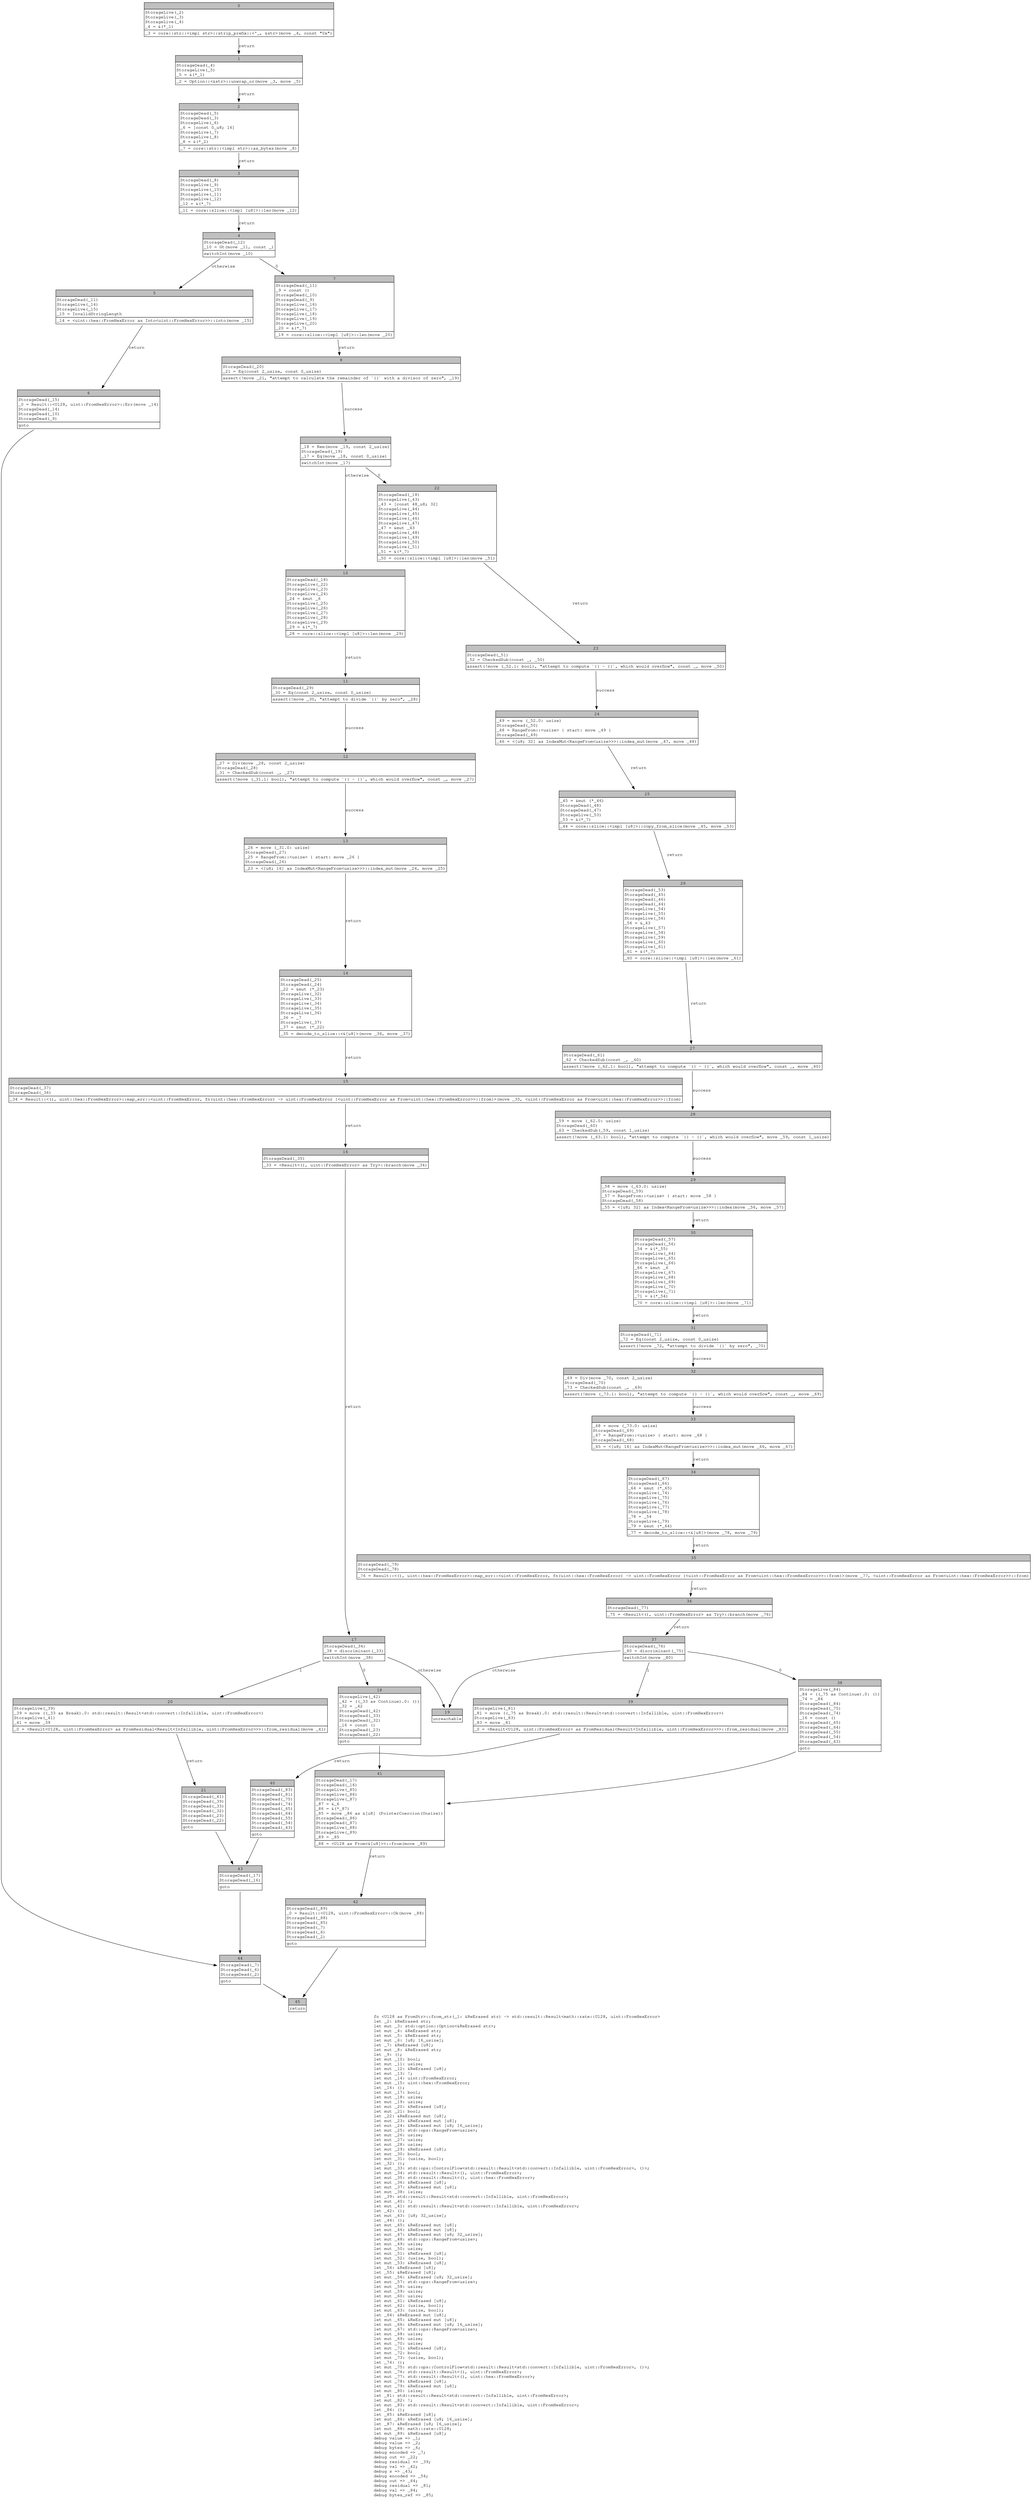 digraph Mir_0_1540 {
    graph [fontname="Courier, monospace"];
    node [fontname="Courier, monospace"];
    edge [fontname="Courier, monospace"];
    label=<fn &lt;U128 as FromStr&gt;::from_str(_1: &amp;ReErased str) -&gt; std::result::Result&lt;math::rate::U128, uint::FromHexError&gt;<br align="left"/>let _2: &amp;ReErased str;<br align="left"/>let mut _3: std::option::Option&lt;&amp;ReErased str&gt;;<br align="left"/>let mut _4: &amp;ReErased str;<br align="left"/>let mut _5: &amp;ReErased str;<br align="left"/>let mut _6: [u8; 16_usize];<br align="left"/>let _7: &amp;ReErased [u8];<br align="left"/>let mut _8: &amp;ReErased str;<br align="left"/>let _9: ();<br align="left"/>let mut _10: bool;<br align="left"/>let mut _11: usize;<br align="left"/>let mut _12: &amp;ReErased [u8];<br align="left"/>let mut _13: !;<br align="left"/>let mut _14: uint::FromHexError;<br align="left"/>let mut _15: uint::hex::FromHexError;<br align="left"/>let _16: ();<br align="left"/>let mut _17: bool;<br align="left"/>let mut _18: usize;<br align="left"/>let mut _19: usize;<br align="left"/>let mut _20: &amp;ReErased [u8];<br align="left"/>let mut _21: bool;<br align="left"/>let _22: &amp;ReErased mut [u8];<br align="left"/>let mut _23: &amp;ReErased mut [u8];<br align="left"/>let mut _24: &amp;ReErased mut [u8; 16_usize];<br align="left"/>let mut _25: std::ops::RangeFrom&lt;usize&gt;;<br align="left"/>let mut _26: usize;<br align="left"/>let mut _27: usize;<br align="left"/>let mut _28: usize;<br align="left"/>let mut _29: &amp;ReErased [u8];<br align="left"/>let mut _30: bool;<br align="left"/>let mut _31: (usize, bool);<br align="left"/>let _32: ();<br align="left"/>let mut _33: std::ops::ControlFlow&lt;std::result::Result&lt;std::convert::Infallible, uint::FromHexError&gt;, ()&gt;;<br align="left"/>let mut _34: std::result::Result&lt;(), uint::FromHexError&gt;;<br align="left"/>let mut _35: std::result::Result&lt;(), uint::hex::FromHexError&gt;;<br align="left"/>let mut _36: &amp;ReErased [u8];<br align="left"/>let mut _37: &amp;ReErased mut [u8];<br align="left"/>let mut _38: isize;<br align="left"/>let _39: std::result::Result&lt;std::convert::Infallible, uint::FromHexError&gt;;<br align="left"/>let mut _40: !;<br align="left"/>let mut _41: std::result::Result&lt;std::convert::Infallible, uint::FromHexError&gt;;<br align="left"/>let _42: ();<br align="left"/>let mut _43: [u8; 32_usize];<br align="left"/>let _44: ();<br align="left"/>let mut _45: &amp;ReErased mut [u8];<br align="left"/>let mut _46: &amp;ReErased mut [u8];<br align="left"/>let mut _47: &amp;ReErased mut [u8; 32_usize];<br align="left"/>let mut _48: std::ops::RangeFrom&lt;usize&gt;;<br align="left"/>let mut _49: usize;<br align="left"/>let mut _50: usize;<br align="left"/>let mut _51: &amp;ReErased [u8];<br align="left"/>let mut _52: (usize, bool);<br align="left"/>let mut _53: &amp;ReErased [u8];<br align="left"/>let _54: &amp;ReErased [u8];<br align="left"/>let _55: &amp;ReErased [u8];<br align="left"/>let mut _56: &amp;ReErased [u8; 32_usize];<br align="left"/>let mut _57: std::ops::RangeFrom&lt;usize&gt;;<br align="left"/>let mut _58: usize;<br align="left"/>let mut _59: usize;<br align="left"/>let mut _60: usize;<br align="left"/>let mut _61: &amp;ReErased [u8];<br align="left"/>let mut _62: (usize, bool);<br align="left"/>let mut _63: (usize, bool);<br align="left"/>let _64: &amp;ReErased mut [u8];<br align="left"/>let mut _65: &amp;ReErased mut [u8];<br align="left"/>let mut _66: &amp;ReErased mut [u8; 16_usize];<br align="left"/>let mut _67: std::ops::RangeFrom&lt;usize&gt;;<br align="left"/>let mut _68: usize;<br align="left"/>let mut _69: usize;<br align="left"/>let mut _70: usize;<br align="left"/>let mut _71: &amp;ReErased [u8];<br align="left"/>let mut _72: bool;<br align="left"/>let mut _73: (usize, bool);<br align="left"/>let _74: ();<br align="left"/>let mut _75: std::ops::ControlFlow&lt;std::result::Result&lt;std::convert::Infallible, uint::FromHexError&gt;, ()&gt;;<br align="left"/>let mut _76: std::result::Result&lt;(), uint::FromHexError&gt;;<br align="left"/>let mut _77: std::result::Result&lt;(), uint::hex::FromHexError&gt;;<br align="left"/>let mut _78: &amp;ReErased [u8];<br align="left"/>let mut _79: &amp;ReErased mut [u8];<br align="left"/>let mut _80: isize;<br align="left"/>let _81: std::result::Result&lt;std::convert::Infallible, uint::FromHexError&gt;;<br align="left"/>let mut _82: !;<br align="left"/>let mut _83: std::result::Result&lt;std::convert::Infallible, uint::FromHexError&gt;;<br align="left"/>let _84: ();<br align="left"/>let _85: &amp;ReErased [u8];<br align="left"/>let mut _86: &amp;ReErased [u8; 16_usize];<br align="left"/>let _87: &amp;ReErased [u8; 16_usize];<br align="left"/>let mut _88: math::rate::U128;<br align="left"/>let mut _89: &amp;ReErased [u8];<br align="left"/>debug value =&gt; _1;<br align="left"/>debug value =&gt; _2;<br align="left"/>debug bytes =&gt; _6;<br align="left"/>debug encoded =&gt; _7;<br align="left"/>debug out =&gt; _22;<br align="left"/>debug residual =&gt; _39;<br align="left"/>debug val =&gt; _42;<br align="left"/>debug s =&gt; _43;<br align="left"/>debug encoded =&gt; _54;<br align="left"/>debug out =&gt; _64;<br align="left"/>debug residual =&gt; _81;<br align="left"/>debug val =&gt; _84;<br align="left"/>debug bytes_ref =&gt; _85;<br align="left"/>>;
    bb0__0_1540 [shape="none", label=<<table border="0" cellborder="1" cellspacing="0"><tr><td bgcolor="gray" align="center" colspan="1">0</td></tr><tr><td align="left" balign="left">StorageLive(_2)<br/>StorageLive(_3)<br/>StorageLive(_4)<br/>_4 = &amp;(*_1)<br/></td></tr><tr><td align="left">_3 = core::str::&lt;impl str&gt;::strip_prefix::&lt;'_, &amp;str&gt;(move _4, const &quot;0x&quot;)</td></tr></table>>];
    bb1__0_1540 [shape="none", label=<<table border="0" cellborder="1" cellspacing="0"><tr><td bgcolor="gray" align="center" colspan="1">1</td></tr><tr><td align="left" balign="left">StorageDead(_4)<br/>StorageLive(_5)<br/>_5 = &amp;(*_1)<br/></td></tr><tr><td align="left">_2 = Option::&lt;&amp;str&gt;::unwrap_or(move _3, move _5)</td></tr></table>>];
    bb2__0_1540 [shape="none", label=<<table border="0" cellborder="1" cellspacing="0"><tr><td bgcolor="gray" align="center" colspan="1">2</td></tr><tr><td align="left" balign="left">StorageDead(_5)<br/>StorageDead(_3)<br/>StorageLive(_6)<br/>_6 = [const 0_u8; 16]<br/>StorageLive(_7)<br/>StorageLive(_8)<br/>_8 = &amp;(*_2)<br/></td></tr><tr><td align="left">_7 = core::str::&lt;impl str&gt;::as_bytes(move _8)</td></tr></table>>];
    bb3__0_1540 [shape="none", label=<<table border="0" cellborder="1" cellspacing="0"><tr><td bgcolor="gray" align="center" colspan="1">3</td></tr><tr><td align="left" balign="left">StorageDead(_8)<br/>StorageLive(_9)<br/>StorageLive(_10)<br/>StorageLive(_11)<br/>StorageLive(_12)<br/>_12 = &amp;(*_7)<br/></td></tr><tr><td align="left">_11 = core::slice::&lt;impl [u8]&gt;::len(move _12)</td></tr></table>>];
    bb4__0_1540 [shape="none", label=<<table border="0" cellborder="1" cellspacing="0"><tr><td bgcolor="gray" align="center" colspan="1">4</td></tr><tr><td align="left" balign="left">StorageDead(_12)<br/>_10 = Gt(move _11, const _)<br/></td></tr><tr><td align="left">switchInt(move _10)</td></tr></table>>];
    bb5__0_1540 [shape="none", label=<<table border="0" cellborder="1" cellspacing="0"><tr><td bgcolor="gray" align="center" colspan="1">5</td></tr><tr><td align="left" balign="left">StorageDead(_11)<br/>StorageLive(_14)<br/>StorageLive(_15)<br/>_15 = InvalidStringLength<br/></td></tr><tr><td align="left">_14 = &lt;uint::hex::FromHexError as Into&lt;uint::FromHexError&gt;&gt;::into(move _15)</td></tr></table>>];
    bb6__0_1540 [shape="none", label=<<table border="0" cellborder="1" cellspacing="0"><tr><td bgcolor="gray" align="center" colspan="1">6</td></tr><tr><td align="left" balign="left">StorageDead(_15)<br/>_0 = Result::&lt;U128, uint::FromHexError&gt;::Err(move _14)<br/>StorageDead(_14)<br/>StorageDead(_10)<br/>StorageDead(_9)<br/></td></tr><tr><td align="left">goto</td></tr></table>>];
    bb7__0_1540 [shape="none", label=<<table border="0" cellborder="1" cellspacing="0"><tr><td bgcolor="gray" align="center" colspan="1">7</td></tr><tr><td align="left" balign="left">StorageDead(_11)<br/>_9 = const ()<br/>StorageDead(_10)<br/>StorageDead(_9)<br/>StorageLive(_16)<br/>StorageLive(_17)<br/>StorageLive(_18)<br/>StorageLive(_19)<br/>StorageLive(_20)<br/>_20 = &amp;(*_7)<br/></td></tr><tr><td align="left">_19 = core::slice::&lt;impl [u8]&gt;::len(move _20)</td></tr></table>>];
    bb8__0_1540 [shape="none", label=<<table border="0" cellborder="1" cellspacing="0"><tr><td bgcolor="gray" align="center" colspan="1">8</td></tr><tr><td align="left" balign="left">StorageDead(_20)<br/>_21 = Eq(const 2_usize, const 0_usize)<br/></td></tr><tr><td align="left">assert(!move _21, &quot;attempt to calculate the remainder of `{}` with a divisor of zero&quot;, _19)</td></tr></table>>];
    bb9__0_1540 [shape="none", label=<<table border="0" cellborder="1" cellspacing="0"><tr><td bgcolor="gray" align="center" colspan="1">9</td></tr><tr><td align="left" balign="left">_18 = Rem(move _19, const 2_usize)<br/>StorageDead(_19)<br/>_17 = Eq(move _18, const 0_usize)<br/></td></tr><tr><td align="left">switchInt(move _17)</td></tr></table>>];
    bb10__0_1540 [shape="none", label=<<table border="0" cellborder="1" cellspacing="0"><tr><td bgcolor="gray" align="center" colspan="1">10</td></tr><tr><td align="left" balign="left">StorageDead(_18)<br/>StorageLive(_22)<br/>StorageLive(_23)<br/>StorageLive(_24)<br/>_24 = &amp;mut _6<br/>StorageLive(_25)<br/>StorageLive(_26)<br/>StorageLive(_27)<br/>StorageLive(_28)<br/>StorageLive(_29)<br/>_29 = &amp;(*_7)<br/></td></tr><tr><td align="left">_28 = core::slice::&lt;impl [u8]&gt;::len(move _29)</td></tr></table>>];
    bb11__0_1540 [shape="none", label=<<table border="0" cellborder="1" cellspacing="0"><tr><td bgcolor="gray" align="center" colspan="1">11</td></tr><tr><td align="left" balign="left">StorageDead(_29)<br/>_30 = Eq(const 2_usize, const 0_usize)<br/></td></tr><tr><td align="left">assert(!move _30, &quot;attempt to divide `{}` by zero&quot;, _28)</td></tr></table>>];
    bb12__0_1540 [shape="none", label=<<table border="0" cellborder="1" cellspacing="0"><tr><td bgcolor="gray" align="center" colspan="1">12</td></tr><tr><td align="left" balign="left">_27 = Div(move _28, const 2_usize)<br/>StorageDead(_28)<br/>_31 = CheckedSub(const _, _27)<br/></td></tr><tr><td align="left">assert(!move (_31.1: bool), &quot;attempt to compute `{} - {}`, which would overflow&quot;, const _, move _27)</td></tr></table>>];
    bb13__0_1540 [shape="none", label=<<table border="0" cellborder="1" cellspacing="0"><tr><td bgcolor="gray" align="center" colspan="1">13</td></tr><tr><td align="left" balign="left">_26 = move (_31.0: usize)<br/>StorageDead(_27)<br/>_25 = RangeFrom::&lt;usize&gt; { start: move _26 }<br/>StorageDead(_26)<br/></td></tr><tr><td align="left">_23 = &lt;[u8; 16] as IndexMut&lt;RangeFrom&lt;usize&gt;&gt;&gt;::index_mut(move _24, move _25)</td></tr></table>>];
    bb14__0_1540 [shape="none", label=<<table border="0" cellborder="1" cellspacing="0"><tr><td bgcolor="gray" align="center" colspan="1">14</td></tr><tr><td align="left" balign="left">StorageDead(_25)<br/>StorageDead(_24)<br/>_22 = &amp;mut (*_23)<br/>StorageLive(_32)<br/>StorageLive(_33)<br/>StorageLive(_34)<br/>StorageLive(_35)<br/>StorageLive(_36)<br/>_36 = _7<br/>StorageLive(_37)<br/>_37 = &amp;mut (*_22)<br/></td></tr><tr><td align="left">_35 = decode_to_slice::&lt;&amp;[u8]&gt;(move _36, move _37)</td></tr></table>>];
    bb15__0_1540 [shape="none", label=<<table border="0" cellborder="1" cellspacing="0"><tr><td bgcolor="gray" align="center" colspan="1">15</td></tr><tr><td align="left" balign="left">StorageDead(_37)<br/>StorageDead(_36)<br/></td></tr><tr><td align="left">_34 = Result::&lt;(), uint::hex::FromHexError&gt;::map_err::&lt;uint::FromHexError, fn(uint::hex::FromHexError) -&gt; uint::FromHexError {&lt;uint::FromHexError as From&lt;uint::hex::FromHexError&gt;&gt;::from}&gt;(move _35, &lt;uint::FromHexError as From&lt;uint::hex::FromHexError&gt;&gt;::from)</td></tr></table>>];
    bb16__0_1540 [shape="none", label=<<table border="0" cellborder="1" cellspacing="0"><tr><td bgcolor="gray" align="center" colspan="1">16</td></tr><tr><td align="left" balign="left">StorageDead(_35)<br/></td></tr><tr><td align="left">_33 = &lt;Result&lt;(), uint::FromHexError&gt; as Try&gt;::branch(move _34)</td></tr></table>>];
    bb17__0_1540 [shape="none", label=<<table border="0" cellborder="1" cellspacing="0"><tr><td bgcolor="gray" align="center" colspan="1">17</td></tr><tr><td align="left" balign="left">StorageDead(_34)<br/>_38 = discriminant(_33)<br/></td></tr><tr><td align="left">switchInt(move _38)</td></tr></table>>];
    bb18__0_1540 [shape="none", label=<<table border="0" cellborder="1" cellspacing="0"><tr><td bgcolor="gray" align="center" colspan="1">18</td></tr><tr><td align="left" balign="left">StorageLive(_42)<br/>_42 = ((_33 as Continue).0: ())<br/>_32 = _42<br/>StorageDead(_42)<br/>StorageDead(_33)<br/>StorageDead(_32)<br/>_16 = const ()<br/>StorageDead(_23)<br/>StorageDead(_22)<br/></td></tr><tr><td align="left">goto</td></tr></table>>];
    bb19__0_1540 [shape="none", label=<<table border="0" cellborder="1" cellspacing="0"><tr><td bgcolor="gray" align="center" colspan="1">19</td></tr><tr><td align="left">unreachable</td></tr></table>>];
    bb20__0_1540 [shape="none", label=<<table border="0" cellborder="1" cellspacing="0"><tr><td bgcolor="gray" align="center" colspan="1">20</td></tr><tr><td align="left" balign="left">StorageLive(_39)<br/>_39 = move ((_33 as Break).0: std::result::Result&lt;std::convert::Infallible, uint::FromHexError&gt;)<br/>StorageLive(_41)<br/>_41 = move _39<br/></td></tr><tr><td align="left">_0 = &lt;Result&lt;U128, uint::FromHexError&gt; as FromResidual&lt;Result&lt;Infallible, uint::FromHexError&gt;&gt;&gt;::from_residual(move _41)</td></tr></table>>];
    bb21__0_1540 [shape="none", label=<<table border="0" cellborder="1" cellspacing="0"><tr><td bgcolor="gray" align="center" colspan="1">21</td></tr><tr><td align="left" balign="left">StorageDead(_41)<br/>StorageDead(_39)<br/>StorageDead(_33)<br/>StorageDead(_32)<br/>StorageDead(_23)<br/>StorageDead(_22)<br/></td></tr><tr><td align="left">goto</td></tr></table>>];
    bb22__0_1540 [shape="none", label=<<table border="0" cellborder="1" cellspacing="0"><tr><td bgcolor="gray" align="center" colspan="1">22</td></tr><tr><td align="left" balign="left">StorageDead(_18)<br/>StorageLive(_43)<br/>_43 = [const 48_u8; 32]<br/>StorageLive(_44)<br/>StorageLive(_45)<br/>StorageLive(_46)<br/>StorageLive(_47)<br/>_47 = &amp;mut _43<br/>StorageLive(_48)<br/>StorageLive(_49)<br/>StorageLive(_50)<br/>StorageLive(_51)<br/>_51 = &amp;(*_7)<br/></td></tr><tr><td align="left">_50 = core::slice::&lt;impl [u8]&gt;::len(move _51)</td></tr></table>>];
    bb23__0_1540 [shape="none", label=<<table border="0" cellborder="1" cellspacing="0"><tr><td bgcolor="gray" align="center" colspan="1">23</td></tr><tr><td align="left" balign="left">StorageDead(_51)<br/>_52 = CheckedSub(const _, _50)<br/></td></tr><tr><td align="left">assert(!move (_52.1: bool), &quot;attempt to compute `{} - {}`, which would overflow&quot;, const _, move _50)</td></tr></table>>];
    bb24__0_1540 [shape="none", label=<<table border="0" cellborder="1" cellspacing="0"><tr><td bgcolor="gray" align="center" colspan="1">24</td></tr><tr><td align="left" balign="left">_49 = move (_52.0: usize)<br/>StorageDead(_50)<br/>_48 = RangeFrom::&lt;usize&gt; { start: move _49 }<br/>StorageDead(_49)<br/></td></tr><tr><td align="left">_46 = &lt;[u8; 32] as IndexMut&lt;RangeFrom&lt;usize&gt;&gt;&gt;::index_mut(move _47, move _48)</td></tr></table>>];
    bb25__0_1540 [shape="none", label=<<table border="0" cellborder="1" cellspacing="0"><tr><td bgcolor="gray" align="center" colspan="1">25</td></tr><tr><td align="left" balign="left">_45 = &amp;mut (*_46)<br/>StorageDead(_48)<br/>StorageDead(_47)<br/>StorageLive(_53)<br/>_53 = &amp;(*_7)<br/></td></tr><tr><td align="left">_44 = core::slice::&lt;impl [u8]&gt;::copy_from_slice(move _45, move _53)</td></tr></table>>];
    bb26__0_1540 [shape="none", label=<<table border="0" cellborder="1" cellspacing="0"><tr><td bgcolor="gray" align="center" colspan="1">26</td></tr><tr><td align="left" balign="left">StorageDead(_53)<br/>StorageDead(_45)<br/>StorageDead(_46)<br/>StorageDead(_44)<br/>StorageLive(_54)<br/>StorageLive(_55)<br/>StorageLive(_56)<br/>_56 = &amp;_43<br/>StorageLive(_57)<br/>StorageLive(_58)<br/>StorageLive(_59)<br/>StorageLive(_60)<br/>StorageLive(_61)<br/>_61 = &amp;(*_7)<br/></td></tr><tr><td align="left">_60 = core::slice::&lt;impl [u8]&gt;::len(move _61)</td></tr></table>>];
    bb27__0_1540 [shape="none", label=<<table border="0" cellborder="1" cellspacing="0"><tr><td bgcolor="gray" align="center" colspan="1">27</td></tr><tr><td align="left" balign="left">StorageDead(_61)<br/>_62 = CheckedSub(const _, _60)<br/></td></tr><tr><td align="left">assert(!move (_62.1: bool), &quot;attempt to compute `{} - {}`, which would overflow&quot;, const _, move _60)</td></tr></table>>];
    bb28__0_1540 [shape="none", label=<<table border="0" cellborder="1" cellspacing="0"><tr><td bgcolor="gray" align="center" colspan="1">28</td></tr><tr><td align="left" balign="left">_59 = move (_62.0: usize)<br/>StorageDead(_60)<br/>_63 = CheckedSub(_59, const 1_usize)<br/></td></tr><tr><td align="left">assert(!move (_63.1: bool), &quot;attempt to compute `{} - {}`, which would overflow&quot;, move _59, const 1_usize)</td></tr></table>>];
    bb29__0_1540 [shape="none", label=<<table border="0" cellborder="1" cellspacing="0"><tr><td bgcolor="gray" align="center" colspan="1">29</td></tr><tr><td align="left" balign="left">_58 = move (_63.0: usize)<br/>StorageDead(_59)<br/>_57 = RangeFrom::&lt;usize&gt; { start: move _58 }<br/>StorageDead(_58)<br/></td></tr><tr><td align="left">_55 = &lt;[u8; 32] as Index&lt;RangeFrom&lt;usize&gt;&gt;&gt;::index(move _56, move _57)</td></tr></table>>];
    bb30__0_1540 [shape="none", label=<<table border="0" cellborder="1" cellspacing="0"><tr><td bgcolor="gray" align="center" colspan="1">30</td></tr><tr><td align="left" balign="left">StorageDead(_57)<br/>StorageDead(_56)<br/>_54 = &amp;(*_55)<br/>StorageLive(_64)<br/>StorageLive(_65)<br/>StorageLive(_66)<br/>_66 = &amp;mut _6<br/>StorageLive(_67)<br/>StorageLive(_68)<br/>StorageLive(_69)<br/>StorageLive(_70)<br/>StorageLive(_71)<br/>_71 = &amp;(*_54)<br/></td></tr><tr><td align="left">_70 = core::slice::&lt;impl [u8]&gt;::len(move _71)</td></tr></table>>];
    bb31__0_1540 [shape="none", label=<<table border="0" cellborder="1" cellspacing="0"><tr><td bgcolor="gray" align="center" colspan="1">31</td></tr><tr><td align="left" balign="left">StorageDead(_71)<br/>_72 = Eq(const 2_usize, const 0_usize)<br/></td></tr><tr><td align="left">assert(!move _72, &quot;attempt to divide `{}` by zero&quot;, _70)</td></tr></table>>];
    bb32__0_1540 [shape="none", label=<<table border="0" cellborder="1" cellspacing="0"><tr><td bgcolor="gray" align="center" colspan="1">32</td></tr><tr><td align="left" balign="left">_69 = Div(move _70, const 2_usize)<br/>StorageDead(_70)<br/>_73 = CheckedSub(const _, _69)<br/></td></tr><tr><td align="left">assert(!move (_73.1: bool), &quot;attempt to compute `{} - {}`, which would overflow&quot;, const _, move _69)</td></tr></table>>];
    bb33__0_1540 [shape="none", label=<<table border="0" cellborder="1" cellspacing="0"><tr><td bgcolor="gray" align="center" colspan="1">33</td></tr><tr><td align="left" balign="left">_68 = move (_73.0: usize)<br/>StorageDead(_69)<br/>_67 = RangeFrom::&lt;usize&gt; { start: move _68 }<br/>StorageDead(_68)<br/></td></tr><tr><td align="left">_65 = &lt;[u8; 16] as IndexMut&lt;RangeFrom&lt;usize&gt;&gt;&gt;::index_mut(move _66, move _67)</td></tr></table>>];
    bb34__0_1540 [shape="none", label=<<table border="0" cellborder="1" cellspacing="0"><tr><td bgcolor="gray" align="center" colspan="1">34</td></tr><tr><td align="left" balign="left">StorageDead(_67)<br/>StorageDead(_66)<br/>_64 = &amp;mut (*_65)<br/>StorageLive(_74)<br/>StorageLive(_75)<br/>StorageLive(_76)<br/>StorageLive(_77)<br/>StorageLive(_78)<br/>_78 = _54<br/>StorageLive(_79)<br/>_79 = &amp;mut (*_64)<br/></td></tr><tr><td align="left">_77 = decode_to_slice::&lt;&amp;[u8]&gt;(move _78, move _79)</td></tr></table>>];
    bb35__0_1540 [shape="none", label=<<table border="0" cellborder="1" cellspacing="0"><tr><td bgcolor="gray" align="center" colspan="1">35</td></tr><tr><td align="left" balign="left">StorageDead(_79)<br/>StorageDead(_78)<br/></td></tr><tr><td align="left">_76 = Result::&lt;(), uint::hex::FromHexError&gt;::map_err::&lt;uint::FromHexError, fn(uint::hex::FromHexError) -&gt; uint::FromHexError {&lt;uint::FromHexError as From&lt;uint::hex::FromHexError&gt;&gt;::from}&gt;(move _77, &lt;uint::FromHexError as From&lt;uint::hex::FromHexError&gt;&gt;::from)</td></tr></table>>];
    bb36__0_1540 [shape="none", label=<<table border="0" cellborder="1" cellspacing="0"><tr><td bgcolor="gray" align="center" colspan="1">36</td></tr><tr><td align="left" balign="left">StorageDead(_77)<br/></td></tr><tr><td align="left">_75 = &lt;Result&lt;(), uint::FromHexError&gt; as Try&gt;::branch(move _76)</td></tr></table>>];
    bb37__0_1540 [shape="none", label=<<table border="0" cellborder="1" cellspacing="0"><tr><td bgcolor="gray" align="center" colspan="1">37</td></tr><tr><td align="left" balign="left">StorageDead(_76)<br/>_80 = discriminant(_75)<br/></td></tr><tr><td align="left">switchInt(move _80)</td></tr></table>>];
    bb38__0_1540 [shape="none", label=<<table border="0" cellborder="1" cellspacing="0"><tr><td bgcolor="gray" align="center" colspan="1">38</td></tr><tr><td align="left" balign="left">StorageLive(_84)<br/>_84 = ((_75 as Continue).0: ())<br/>_74 = _84<br/>StorageDead(_84)<br/>StorageDead(_75)<br/>StorageDead(_74)<br/>_16 = const ()<br/>StorageDead(_65)<br/>StorageDead(_64)<br/>StorageDead(_55)<br/>StorageDead(_54)<br/>StorageDead(_43)<br/></td></tr><tr><td align="left">goto</td></tr></table>>];
    bb39__0_1540 [shape="none", label=<<table border="0" cellborder="1" cellspacing="0"><tr><td bgcolor="gray" align="center" colspan="1">39</td></tr><tr><td align="left" balign="left">StorageLive(_81)<br/>_81 = move ((_75 as Break).0: std::result::Result&lt;std::convert::Infallible, uint::FromHexError&gt;)<br/>StorageLive(_83)<br/>_83 = move _81<br/></td></tr><tr><td align="left">_0 = &lt;Result&lt;U128, uint::FromHexError&gt; as FromResidual&lt;Result&lt;Infallible, uint::FromHexError&gt;&gt;&gt;::from_residual(move _83)</td></tr></table>>];
    bb40__0_1540 [shape="none", label=<<table border="0" cellborder="1" cellspacing="0"><tr><td bgcolor="gray" align="center" colspan="1">40</td></tr><tr><td align="left" balign="left">StorageDead(_83)<br/>StorageDead(_81)<br/>StorageDead(_75)<br/>StorageDead(_74)<br/>StorageDead(_65)<br/>StorageDead(_64)<br/>StorageDead(_55)<br/>StorageDead(_54)<br/>StorageDead(_43)<br/></td></tr><tr><td align="left">goto</td></tr></table>>];
    bb41__0_1540 [shape="none", label=<<table border="0" cellborder="1" cellspacing="0"><tr><td bgcolor="gray" align="center" colspan="1">41</td></tr><tr><td align="left" balign="left">StorageDead(_17)<br/>StorageDead(_16)<br/>StorageLive(_85)<br/>StorageLive(_86)<br/>StorageLive(_87)<br/>_87 = &amp;_6<br/>_86 = &amp;(*_87)<br/>_85 = move _86 as &amp;[u8] (PointerCoercion(Unsize))<br/>StorageDead(_86)<br/>StorageDead(_87)<br/>StorageLive(_88)<br/>StorageLive(_89)<br/>_89 = _85<br/></td></tr><tr><td align="left">_88 = &lt;U128 as From&lt;&amp;[u8]&gt;&gt;::from(move _89)</td></tr></table>>];
    bb42__0_1540 [shape="none", label=<<table border="0" cellborder="1" cellspacing="0"><tr><td bgcolor="gray" align="center" colspan="1">42</td></tr><tr><td align="left" balign="left">StorageDead(_89)<br/>_0 = Result::&lt;U128, uint::FromHexError&gt;::Ok(move _88)<br/>StorageDead(_88)<br/>StorageDead(_85)<br/>StorageDead(_7)<br/>StorageDead(_6)<br/>StorageDead(_2)<br/></td></tr><tr><td align="left">goto</td></tr></table>>];
    bb43__0_1540 [shape="none", label=<<table border="0" cellborder="1" cellspacing="0"><tr><td bgcolor="gray" align="center" colspan="1">43</td></tr><tr><td align="left" balign="left">StorageDead(_17)<br/>StorageDead(_16)<br/></td></tr><tr><td align="left">goto</td></tr></table>>];
    bb44__0_1540 [shape="none", label=<<table border="0" cellborder="1" cellspacing="0"><tr><td bgcolor="gray" align="center" colspan="1">44</td></tr><tr><td align="left" balign="left">StorageDead(_7)<br/>StorageDead(_6)<br/>StorageDead(_2)<br/></td></tr><tr><td align="left">goto</td></tr></table>>];
    bb45__0_1540 [shape="none", label=<<table border="0" cellborder="1" cellspacing="0"><tr><td bgcolor="gray" align="center" colspan="1">45</td></tr><tr><td align="left">return</td></tr></table>>];
    bb0__0_1540 -> bb1__0_1540 [label="return"];
    bb1__0_1540 -> bb2__0_1540 [label="return"];
    bb2__0_1540 -> bb3__0_1540 [label="return"];
    bb3__0_1540 -> bb4__0_1540 [label="return"];
    bb4__0_1540 -> bb7__0_1540 [label="0"];
    bb4__0_1540 -> bb5__0_1540 [label="otherwise"];
    bb5__0_1540 -> bb6__0_1540 [label="return"];
    bb6__0_1540 -> bb44__0_1540 [label=""];
    bb7__0_1540 -> bb8__0_1540 [label="return"];
    bb8__0_1540 -> bb9__0_1540 [label="success"];
    bb9__0_1540 -> bb22__0_1540 [label="0"];
    bb9__0_1540 -> bb10__0_1540 [label="otherwise"];
    bb10__0_1540 -> bb11__0_1540 [label="return"];
    bb11__0_1540 -> bb12__0_1540 [label="success"];
    bb12__0_1540 -> bb13__0_1540 [label="success"];
    bb13__0_1540 -> bb14__0_1540 [label="return"];
    bb14__0_1540 -> bb15__0_1540 [label="return"];
    bb15__0_1540 -> bb16__0_1540 [label="return"];
    bb16__0_1540 -> bb17__0_1540 [label="return"];
    bb17__0_1540 -> bb18__0_1540 [label="0"];
    bb17__0_1540 -> bb20__0_1540 [label="1"];
    bb17__0_1540 -> bb19__0_1540 [label="otherwise"];
    bb18__0_1540 -> bb41__0_1540 [label=""];
    bb20__0_1540 -> bb21__0_1540 [label="return"];
    bb21__0_1540 -> bb43__0_1540 [label=""];
    bb22__0_1540 -> bb23__0_1540 [label="return"];
    bb23__0_1540 -> bb24__0_1540 [label="success"];
    bb24__0_1540 -> bb25__0_1540 [label="return"];
    bb25__0_1540 -> bb26__0_1540 [label="return"];
    bb26__0_1540 -> bb27__0_1540 [label="return"];
    bb27__0_1540 -> bb28__0_1540 [label="success"];
    bb28__0_1540 -> bb29__0_1540 [label="success"];
    bb29__0_1540 -> bb30__0_1540 [label="return"];
    bb30__0_1540 -> bb31__0_1540 [label="return"];
    bb31__0_1540 -> bb32__0_1540 [label="success"];
    bb32__0_1540 -> bb33__0_1540 [label="success"];
    bb33__0_1540 -> bb34__0_1540 [label="return"];
    bb34__0_1540 -> bb35__0_1540 [label="return"];
    bb35__0_1540 -> bb36__0_1540 [label="return"];
    bb36__0_1540 -> bb37__0_1540 [label="return"];
    bb37__0_1540 -> bb38__0_1540 [label="0"];
    bb37__0_1540 -> bb39__0_1540 [label="1"];
    bb37__0_1540 -> bb19__0_1540 [label="otherwise"];
    bb38__0_1540 -> bb41__0_1540 [label=""];
    bb39__0_1540 -> bb40__0_1540 [label="return"];
    bb40__0_1540 -> bb43__0_1540 [label=""];
    bb41__0_1540 -> bb42__0_1540 [label="return"];
    bb42__0_1540 -> bb45__0_1540 [label=""];
    bb43__0_1540 -> bb44__0_1540 [label=""];
    bb44__0_1540 -> bb45__0_1540 [label=""];
}

